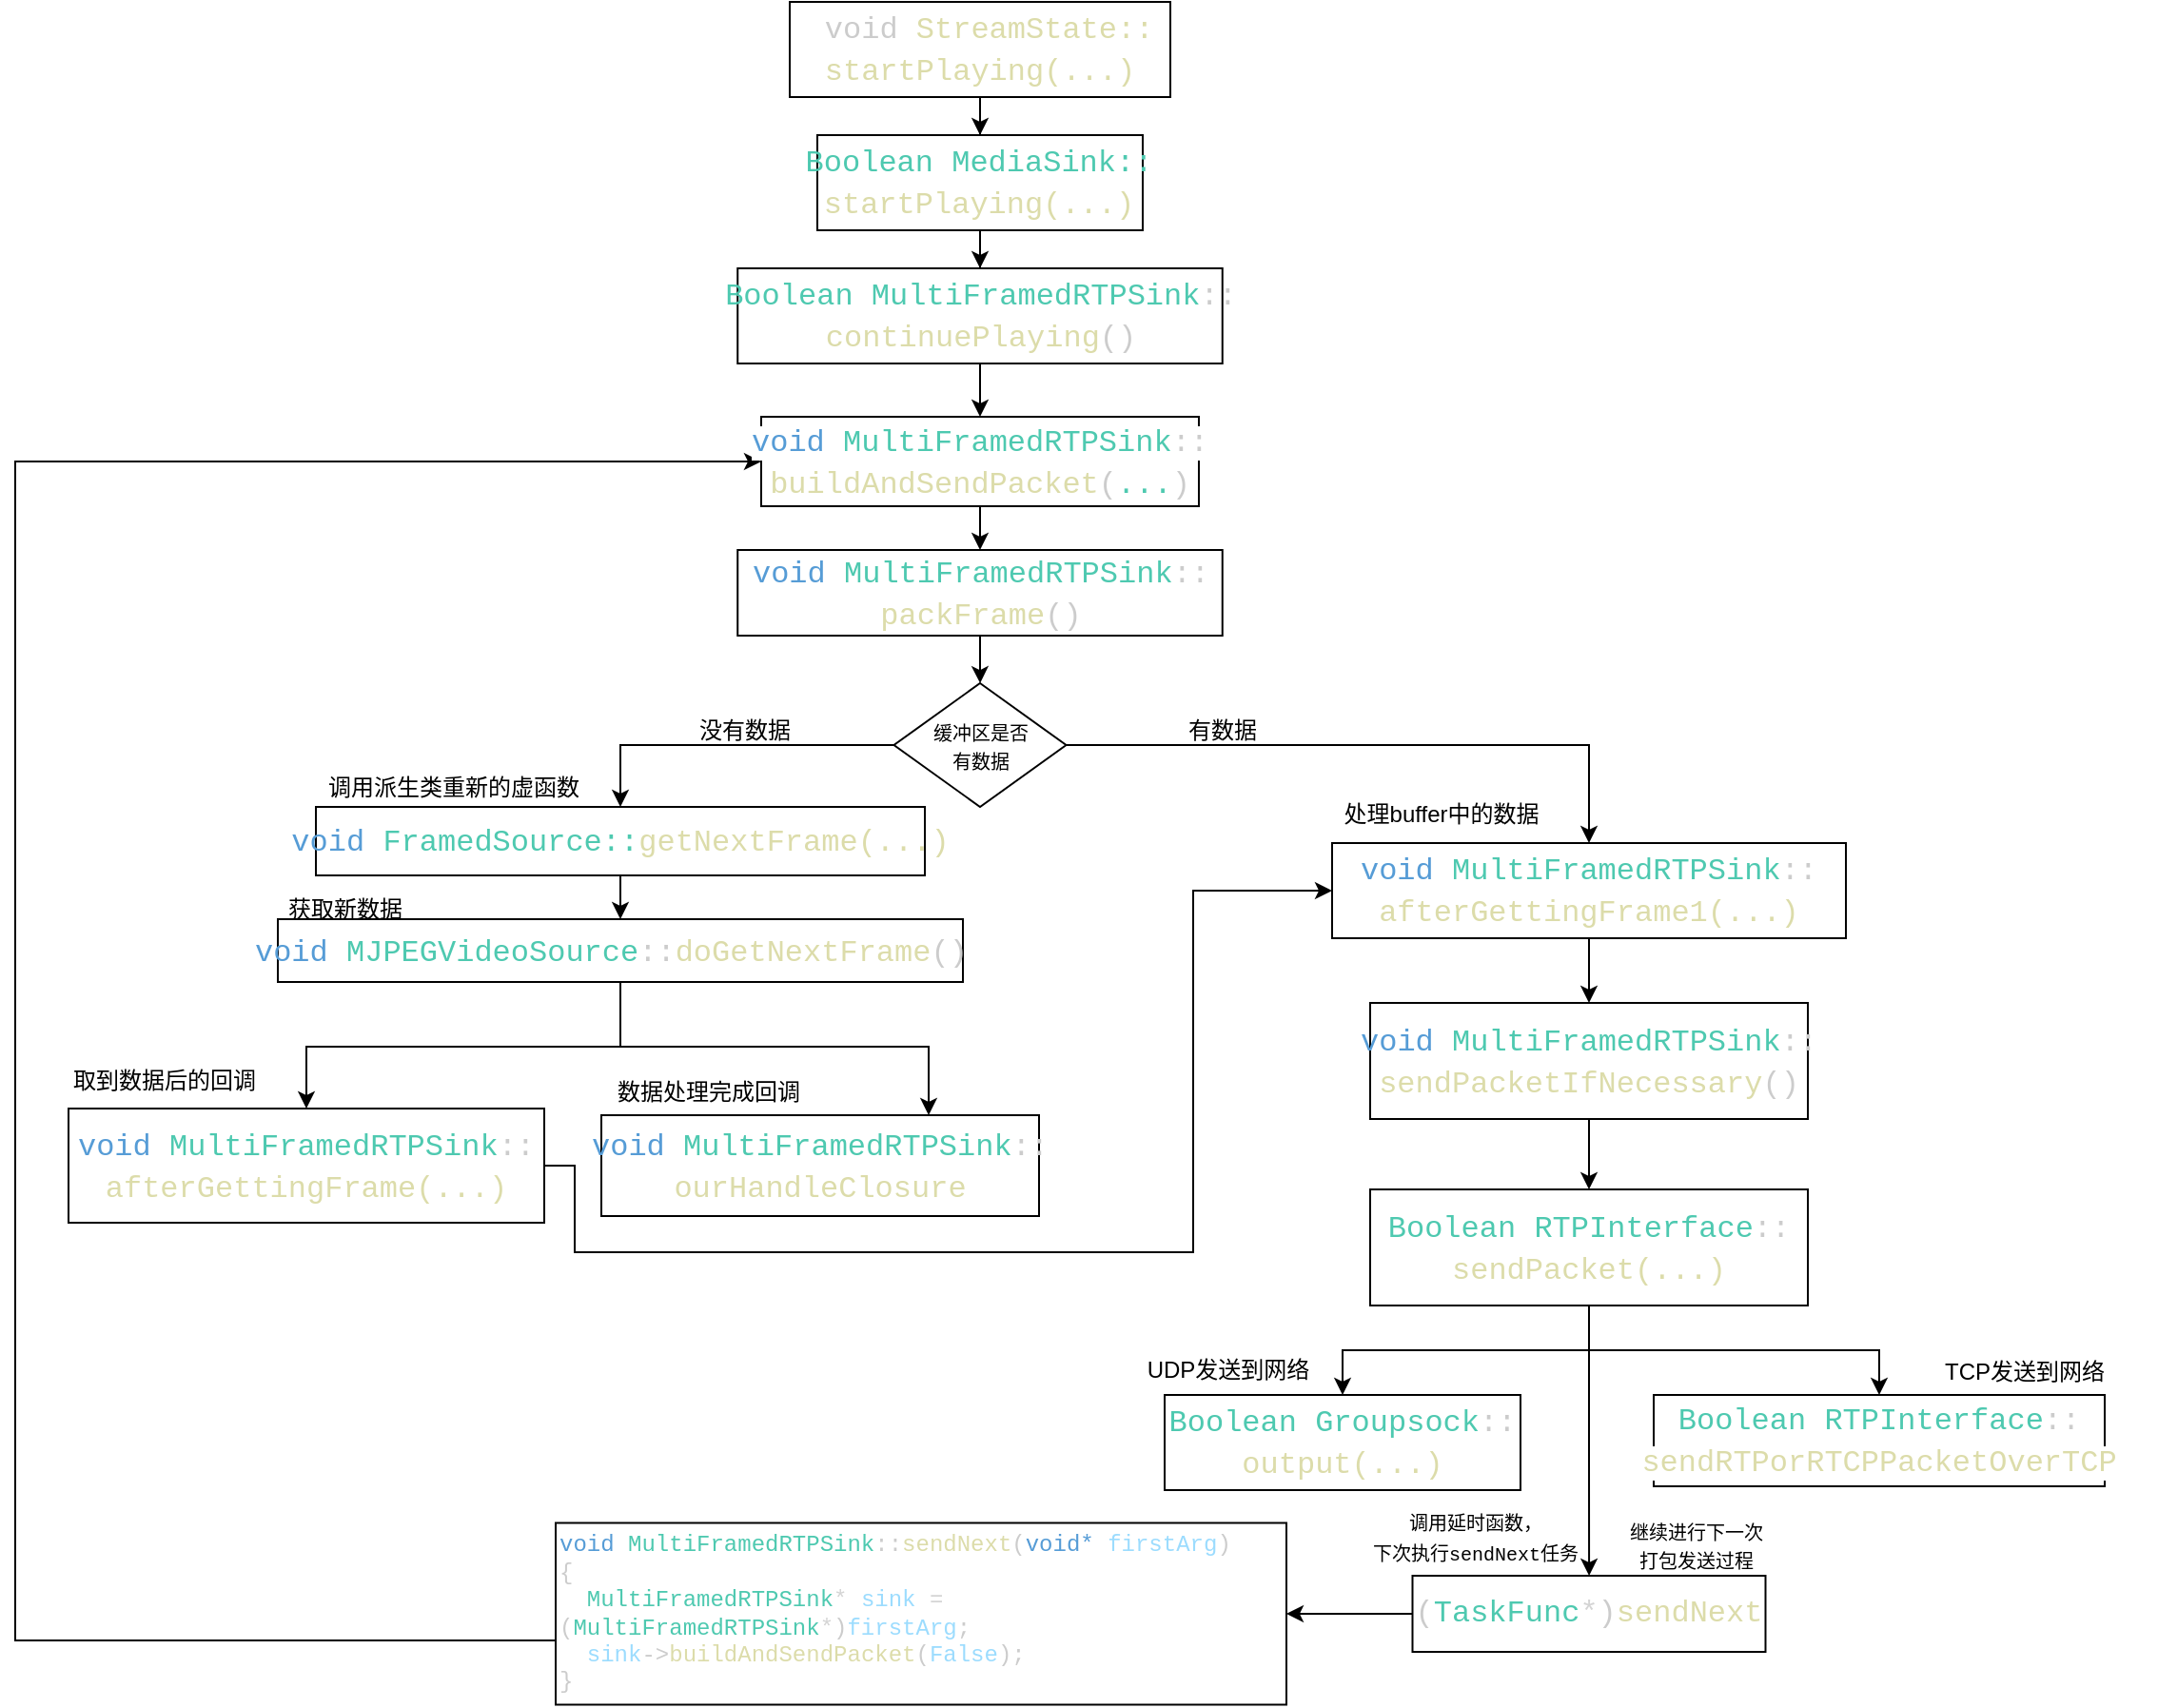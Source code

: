 <mxfile version="28.2.0">
  <diagram name="第 1 页" id="KFiWZ8A2wl7FYEHRZo6Q">
    <mxGraphModel dx="1246" dy="724" grid="0" gridSize="10" guides="1" tooltips="1" connect="1" arrows="1" fold="1" page="1" pageScale="1" pageWidth="4681" pageHeight="3300" math="0" shadow="0">
      <root>
        <mxCell id="0" />
        <mxCell id="1" parent="0" />
        <mxCell id="nNUtpC2Gx8rz_OZG7ZDS-3" value="" style="edgeStyle=orthogonalEdgeStyle;rounded=0;orthogonalLoop=1;jettySize=auto;html=1;" edge="1" parent="1" source="nNUtpC2Gx8rz_OZG7ZDS-1" target="nNUtpC2Gx8rz_OZG7ZDS-2">
          <mxGeometry relative="1" as="geometry" />
        </mxCell>
        <mxCell id="nNUtpC2Gx8rz_OZG7ZDS-1" value="&lt;div style=&quot;color: rgb(204, 204, 204); font-family: Consolas, &amp;quot;Courier New&amp;quot;, monospace; font-size: 16px; line-height: 22px; white-space: pre;&quot;&gt;&lt;div style=&quot;&quot;&gt;&lt;span&gt;&amp;nbsp;void &lt;span style=&quot;color: rgb(220, 220, 170);&quot;&gt;StreamState::&lt;/span&gt;&lt;/span&gt;&lt;/div&gt;&lt;div style=&quot;&quot;&gt;&lt;span&gt;&lt;span style=&quot;color: rgb(220, 220, 170);&quot;&gt;startPlaying(...)&lt;/span&gt;&lt;/span&gt;&lt;/div&gt;&lt;/div&gt;" style="rounded=0;whiteSpace=wrap;html=1;fillColor=none;" vertex="1" parent="1">
          <mxGeometry x="696" y="161" width="200" height="50" as="geometry" />
        </mxCell>
        <mxCell id="nNUtpC2Gx8rz_OZG7ZDS-5" value="" style="edgeStyle=orthogonalEdgeStyle;rounded=0;orthogonalLoop=1;jettySize=auto;html=1;" edge="1" parent="1" source="nNUtpC2Gx8rz_OZG7ZDS-2" target="nNUtpC2Gx8rz_OZG7ZDS-4">
          <mxGeometry relative="1" as="geometry" />
        </mxCell>
        <mxCell id="nNUtpC2Gx8rz_OZG7ZDS-2" value="&lt;div style=&quot;color: rgb(204, 204, 204); font-family: Consolas, &amp;quot;Courier New&amp;quot;, monospace; font-size: 16px; line-height: 22px; white-space: pre;&quot;&gt;&lt;span&gt;&lt;span style=&quot;color: rgb(78, 201, 176);&quot;&gt;Boolean &lt;/span&gt;&lt;span style=&quot;color: rgb(78, 201, 176);&quot;&gt;MediaSink::&lt;/span&gt;&lt;/span&gt;&lt;/div&gt;&lt;div style=&quot;color: rgb(204, 204, 204); font-family: Consolas, &amp;quot;Courier New&amp;quot;, monospace; font-size: 16px; line-height: 22px; white-space: pre;&quot;&gt;&lt;span&gt;&lt;span style=&quot;color: rgb(220, 220, 170);&quot;&gt;startPlaying(...)&lt;/span&gt;&lt;/span&gt;&lt;/div&gt;" style="whiteSpace=wrap;html=1;fillColor=none;rounded=0;" vertex="1" parent="1">
          <mxGeometry x="710.49" y="231" width="171" height="50" as="geometry" />
        </mxCell>
        <mxCell id="nNUtpC2Gx8rz_OZG7ZDS-77" value="" style="edgeStyle=orthogonalEdgeStyle;rounded=0;orthogonalLoop=1;jettySize=auto;html=1;" edge="1" parent="1" source="nNUtpC2Gx8rz_OZG7ZDS-4" target="nNUtpC2Gx8rz_OZG7ZDS-76">
          <mxGeometry relative="1" as="geometry" />
        </mxCell>
        <mxCell id="nNUtpC2Gx8rz_OZG7ZDS-4" value="&lt;div style=&quot;color: rgb(204, 204, 204); font-family: Consolas, &amp;quot;Courier New&amp;quot;, monospace; font-size: 16px; line-height: 22px; white-space: pre;&quot;&gt;&lt;div style=&quot;line-height: 22px;&quot;&gt;&lt;span&gt;&lt;span style=&quot;color: rgb(78, 201, 176);&quot;&gt;Boolean&lt;/span&gt; &lt;span style=&quot;color: rgb(78, 201, 176);&quot;&gt;MultiFramedRTPSink&lt;/span&gt;::&lt;/span&gt;&lt;/div&gt;&lt;div style=&quot;line-height: 22px;&quot;&gt;&lt;span&gt;&lt;span style=&quot;color: rgb(220, 220, 170);&quot;&gt;continuePlaying&lt;/span&gt;()&lt;/span&gt;&lt;/div&gt;&lt;/div&gt;" style="whiteSpace=wrap;html=1;fillColor=none;rounded=0;" vertex="1" parent="1">
          <mxGeometry x="668.62" y="301" width="254.75" height="50" as="geometry" />
        </mxCell>
        <mxCell id="nNUtpC2Gx8rz_OZG7ZDS-16" value="" style="edgeStyle=orthogonalEdgeStyle;rounded=0;orthogonalLoop=1;jettySize=auto;html=1;" edge="1" parent="1" source="nNUtpC2Gx8rz_OZG7ZDS-6" target="nNUtpC2Gx8rz_OZG7ZDS-15">
          <mxGeometry relative="1" as="geometry" />
        </mxCell>
        <mxCell id="nNUtpC2Gx8rz_OZG7ZDS-6" value="&lt;div style=&quot;color: rgb(204, 204, 204); font-family: Consolas, &amp;quot;Courier New&amp;quot;, monospace; font-size: 16px; line-height: 22px; white-space: pre;&quot;&gt;&lt;div style=&quot;line-height: 22px;&quot;&gt;&lt;div style=&quot;line-height: 22px;&quot;&gt;&lt;span&gt;&lt;span style=&quot;color: rgb(86, 156, 214);&quot;&gt;void&lt;/span&gt; &lt;span style=&quot;color: rgb(78, 201, 176);&quot;&gt;MultiFramedRTPSink&lt;/span&gt;::&lt;/span&gt;&lt;/div&gt;&lt;div style=&quot;line-height: 22px;&quot;&gt;&lt;span&gt;&lt;span style=&quot;color: rgb(220, 220, 170);&quot;&gt;packFrame&lt;/span&gt;()&lt;/span&gt;&lt;/div&gt;&lt;/div&gt;&lt;/div&gt;" style="whiteSpace=wrap;html=1;fillColor=none;rounded=0;" vertex="1" parent="1">
          <mxGeometry x="668.62" y="449" width="254.75" height="45" as="geometry" />
        </mxCell>
        <mxCell id="nNUtpC2Gx8rz_OZG7ZDS-22" style="edgeStyle=orthogonalEdgeStyle;rounded=0;orthogonalLoop=1;jettySize=auto;html=1;" edge="1" parent="1" source="nNUtpC2Gx8rz_OZG7ZDS-15" target="nNUtpC2Gx8rz_OZG7ZDS-21">
          <mxGeometry relative="1" as="geometry" />
        </mxCell>
        <mxCell id="nNUtpC2Gx8rz_OZG7ZDS-47" style="edgeStyle=orthogonalEdgeStyle;rounded=0;orthogonalLoop=1;jettySize=auto;html=1;entryX=0.5;entryY=0;entryDx=0;entryDy=0;" edge="1" parent="1" source="nNUtpC2Gx8rz_OZG7ZDS-15" target="nNUtpC2Gx8rz_OZG7ZDS-18">
          <mxGeometry relative="1" as="geometry">
            <Array as="points">
              <mxPoint x="607" y="552" />
            </Array>
          </mxGeometry>
        </mxCell>
        <mxCell id="nNUtpC2Gx8rz_OZG7ZDS-15" value="&lt;font style=&quot;font-size: 10px;&quot;&gt;缓冲区是否&lt;/font&gt;&lt;div&gt;&lt;font style=&quot;font-size: 10px;&quot;&gt;有数据&lt;/font&gt;&lt;/div&gt;" style="rhombus;whiteSpace=wrap;html=1;fillColor=none;rounded=0;" vertex="1" parent="1">
          <mxGeometry x="750.75" y="519" width="90.5" height="65" as="geometry" />
        </mxCell>
        <mxCell id="nNUtpC2Gx8rz_OZG7ZDS-29" value="" style="edgeStyle=orthogonalEdgeStyle;rounded=0;orthogonalLoop=1;jettySize=auto;html=1;" edge="1" parent="1" source="nNUtpC2Gx8rz_OZG7ZDS-18" target="nNUtpC2Gx8rz_OZG7ZDS-28">
          <mxGeometry relative="1" as="geometry" />
        </mxCell>
        <mxCell id="nNUtpC2Gx8rz_OZG7ZDS-18" value="&lt;div style=&quot;color: rgb(204, 204, 204); font-family: Consolas, &amp;quot;Courier New&amp;quot;, monospace; font-size: 16px; line-height: 22px; white-space: pre;&quot;&gt;&lt;span&gt;&lt;span style=&quot;color: rgb(86, 156, 214);&quot;&gt;void&lt;/span&gt; &lt;span style=&quot;color: rgb(78, 201, 176);&quot;&gt;FramedSource::&lt;/span&gt;&lt;span style=&quot;color: rgb(220, 220, 170);&quot;&gt;getNextFrame(...)&lt;/span&gt;&lt;/span&gt;&lt;/div&gt;" style="rounded=0;html=1;fillColor=none;whiteSpace=wrap;" vertex="1" parent="1">
          <mxGeometry x="447" y="584" width="320" height="36" as="geometry" />
        </mxCell>
        <mxCell id="nNUtpC2Gx8rz_OZG7ZDS-53" value="" style="edgeStyle=orthogonalEdgeStyle;rounded=0;orthogonalLoop=1;jettySize=auto;html=1;" edge="1" parent="1" source="nNUtpC2Gx8rz_OZG7ZDS-21" target="nNUtpC2Gx8rz_OZG7ZDS-52">
          <mxGeometry relative="1" as="geometry" />
        </mxCell>
        <mxCell id="nNUtpC2Gx8rz_OZG7ZDS-21" value="&lt;div style=&quot;color: rgb(204, 204, 204); font-family: Consolas, &amp;quot;Courier New&amp;quot;, monospace; font-size: 16px; line-height: 22px; white-space: pre;&quot;&gt;&lt;div style=&quot;&quot;&gt;&lt;span&gt;&lt;span style=&quot;color: rgb(86, 156, 214);&quot;&gt;void&lt;/span&gt; &lt;span style=&quot;color: rgb(78, 201, 176);&quot;&gt;MultiFramedRTPSink&lt;/span&gt;&lt;/span&gt;&lt;span style=&quot;color: light-dark(rgb(204, 204, 204), rgb(62, 62, 62)); background-color: transparent;&quot;&gt;::&lt;/span&gt;&lt;/div&gt;&lt;div style=&quot;&quot;&gt;&lt;span style=&quot;background-color: transparent; color: rgb(220, 220, 170);&quot;&gt;afterGettingFrame1(...)&lt;/span&gt;&lt;/div&gt;&lt;/div&gt;" style="rounded=0;whiteSpace=wrap;html=1;fillColor=none;" vertex="1" parent="1">
          <mxGeometry x="981" y="603" width="270" height="50" as="geometry" />
        </mxCell>
        <mxCell id="nNUtpC2Gx8rz_OZG7ZDS-23" value="有数据" style="text;html=1;align=center;verticalAlign=middle;resizable=0;points=[];autosize=1;strokeColor=none;fillColor=none;" vertex="1" parent="1">
          <mxGeometry x="893" y="529" width="60" height="30" as="geometry" />
        </mxCell>
        <mxCell id="nNUtpC2Gx8rz_OZG7ZDS-26" value="获取新数据" style="text;html=1;align=center;verticalAlign=middle;resizable=0;points=[];autosize=1;strokeColor=none;fillColor=none;" vertex="1" parent="1">
          <mxGeometry x="422" y="623" width="80" height="30" as="geometry" />
        </mxCell>
        <mxCell id="nNUtpC2Gx8rz_OZG7ZDS-27" value="处理buffer中的数据" style="text;html=1;align=center;verticalAlign=middle;resizable=0;points=[];autosize=1;strokeColor=none;fillColor=none;" vertex="1" parent="1">
          <mxGeometry x="973" y="573" width="130" height="30" as="geometry" />
        </mxCell>
        <mxCell id="nNUtpC2Gx8rz_OZG7ZDS-49" style="edgeStyle=orthogonalEdgeStyle;rounded=0;orthogonalLoop=1;jettySize=auto;html=1;entryX=0.5;entryY=0;entryDx=0;entryDy=0;" edge="1" parent="1" source="nNUtpC2Gx8rz_OZG7ZDS-28" target="nNUtpC2Gx8rz_OZG7ZDS-33">
          <mxGeometry relative="1" as="geometry">
            <Array as="points">
              <mxPoint x="607" y="710" />
              <mxPoint x="442" y="710" />
            </Array>
          </mxGeometry>
        </mxCell>
        <mxCell id="nNUtpC2Gx8rz_OZG7ZDS-51" style="edgeStyle=orthogonalEdgeStyle;rounded=0;orthogonalLoop=1;jettySize=auto;html=1;entryX=0.75;entryY=0;entryDx=0;entryDy=0;" edge="1" parent="1" source="nNUtpC2Gx8rz_OZG7ZDS-28" target="nNUtpC2Gx8rz_OZG7ZDS-36">
          <mxGeometry relative="1" as="geometry">
            <Array as="points">
              <mxPoint x="607" y="710" />
              <mxPoint x="769" y="710" />
              <mxPoint x="769" y="746" />
            </Array>
          </mxGeometry>
        </mxCell>
        <mxCell id="nNUtpC2Gx8rz_OZG7ZDS-28" value="&lt;div style=&quot;color: rgb(204, 204, 204); font-family: Consolas, &amp;quot;Courier New&amp;quot;, monospace; font-size: 16px; line-height: 22px; white-space: pre;&quot;&gt;&lt;span&gt;&lt;span style=&quot;color: rgb(86, 156, 214);&quot;&gt;void&lt;/span&gt; &lt;span style=&quot;color: rgb(78, 201, 176);&quot;&gt;MJPEGVideoSource&lt;/span&gt;::&lt;span style=&quot;color: rgb(220, 220, 170);&quot;&gt;doGetNextFrame&lt;/span&gt;() &lt;/span&gt;&lt;/div&gt;" style="whiteSpace=wrap;html=1;fillColor=none;rounded=0;" vertex="1" parent="1">
          <mxGeometry x="427" y="643" width="360" height="33" as="geometry" />
        </mxCell>
        <mxCell id="nNUtpC2Gx8rz_OZG7ZDS-30" value="调用派生类重新的虚函数" style="text;html=1;align=center;verticalAlign=middle;resizable=0;points=[];autosize=1;strokeColor=none;fillColor=none;" vertex="1" parent="1">
          <mxGeometry x="439" y="559" width="160" height="30" as="geometry" />
        </mxCell>
        <mxCell id="nNUtpC2Gx8rz_OZG7ZDS-50" style="edgeStyle=orthogonalEdgeStyle;rounded=0;orthogonalLoop=1;jettySize=auto;html=1;entryX=0;entryY=0.5;entryDx=0;entryDy=0;verticalAlign=bottom;" edge="1" parent="1" source="nNUtpC2Gx8rz_OZG7ZDS-33" target="nNUtpC2Gx8rz_OZG7ZDS-21">
          <mxGeometry relative="1" as="geometry">
            <Array as="points">
              <mxPoint x="583" y="772" />
              <mxPoint x="583" y="818" />
              <mxPoint x="908" y="818" />
              <mxPoint x="908" y="628" />
            </Array>
          </mxGeometry>
        </mxCell>
        <mxCell id="nNUtpC2Gx8rz_OZG7ZDS-33" value="&lt;div style=&quot;color: rgb(204, 204, 204); font-family: Consolas, &amp;quot;Courier New&amp;quot;, monospace; font-size: 16px; line-height: 22px; white-space: pre;&quot;&gt;&lt;div style=&quot;&quot;&gt;&lt;span&gt;&lt;span style=&quot;color: rgb(86, 156, 214);&quot;&gt;void&lt;/span&gt; &lt;span style=&quot;color: rgb(78, 201, 176);&quot;&gt;MultiFramedRTPSink&lt;/span&gt;&lt;/span&gt;&lt;span style=&quot;color: light-dark(rgb(204, 204, 204), rgb(62, 62, 62)); background-color: transparent;&quot;&gt;::&lt;/span&gt;&lt;/div&gt;&lt;div style=&quot;&quot;&gt;&lt;span style=&quot;background-color: transparent; color: rgb(220, 220, 170);&quot;&gt;afterGettingFrame(...)&lt;/span&gt;&lt;/div&gt;&lt;/div&gt;" style="whiteSpace=wrap;html=1;fillColor=none;rounded=0;" vertex="1" parent="1">
          <mxGeometry x="317" y="742.5" width="250" height="60" as="geometry" />
        </mxCell>
        <mxCell id="nNUtpC2Gx8rz_OZG7ZDS-35" value="取到数据后的回调" style="text;html=1;align=center;verticalAlign=middle;resizable=0;points=[];autosize=1;strokeColor=none;fillColor=none;" vertex="1" parent="1">
          <mxGeometry x="307" y="712.5" width="120" height="30" as="geometry" />
        </mxCell>
        <mxCell id="nNUtpC2Gx8rz_OZG7ZDS-36" value="&lt;div style=&quot;font-family: Consolas, &amp;quot;Courier New&amp;quot;, monospace; font-size: 16px; line-height: 22px; white-space: pre; color: rgb(204, 204, 204);&quot;&gt;&lt;div style=&quot;color: light-dark(rgb(204, 204, 204), rgb(62, 62, 62)); line-height: 22px;&quot;&gt;&lt;span&gt;&lt;span style=&quot;color: rgb(86, 156, 214);&quot;&gt;void&lt;/span&gt; &lt;span style=&quot;color: rgb(78, 201, 176);&quot;&gt;MultiFramedRTPSink&lt;/span&gt;::&lt;/span&gt;&lt;/div&gt;&lt;div style=&quot;line-height: 22px;&quot;&gt;&lt;span style=&quot;color: rgb(220, 220, 170);&quot;&gt;ourHandleClosure&lt;/span&gt;&lt;/div&gt;&lt;/div&gt;" style="whiteSpace=wrap;html=1;" vertex="1" parent="1">
          <mxGeometry x="597" y="746" width="230" height="53" as="geometry" />
        </mxCell>
        <mxCell id="nNUtpC2Gx8rz_OZG7ZDS-42" value="数据处理完成回调" style="text;html=1;align=center;verticalAlign=middle;resizable=0;points=[];autosize=1;strokeColor=none;fillColor=none;" vertex="1" parent="1">
          <mxGeometry x="593" y="719" width="120" height="30" as="geometry" />
        </mxCell>
        <mxCell id="nNUtpC2Gx8rz_OZG7ZDS-19" value="没有数据" style="text;html=1;align=center;verticalAlign=middle;resizable=0;points=[];autosize=1;strokeColor=none;fillColor=none;" vertex="1" parent="1">
          <mxGeometry x="637" y="529" width="70" height="30" as="geometry" />
        </mxCell>
        <mxCell id="nNUtpC2Gx8rz_OZG7ZDS-57" value="" style="edgeStyle=orthogonalEdgeStyle;rounded=0;orthogonalLoop=1;jettySize=auto;html=1;" edge="1" parent="1" source="nNUtpC2Gx8rz_OZG7ZDS-52" target="nNUtpC2Gx8rz_OZG7ZDS-56">
          <mxGeometry relative="1" as="geometry" />
        </mxCell>
        <mxCell id="nNUtpC2Gx8rz_OZG7ZDS-52" value="&lt;div style=&quot;color: rgb(204, 204, 204); font-family: Consolas, &amp;quot;Courier New&amp;quot;, monospace; font-size: 16px; line-height: 22px; white-space: pre;&quot;&gt;&lt;span&gt;&lt;span style=&quot;color: rgb(86, 156, 214);&quot;&gt;void&lt;/span&gt; &lt;span style=&quot;color: rgb(78, 201, 176);&quot;&gt;MultiFramedRTPSink&lt;/span&gt;::&lt;/span&gt;&lt;/div&gt;&lt;div style=&quot;color: rgb(204, 204, 204); font-family: Consolas, &amp;quot;Courier New&amp;quot;, monospace; font-size: 16px; line-height: 22px; white-space: pre;&quot;&gt;&lt;span&gt;&lt;span style=&quot;color: rgb(220, 220, 170);&quot;&gt;sendPacketIfNecessary&lt;/span&gt;()&lt;/span&gt;&lt;/div&gt;" style="whiteSpace=wrap;html=1;fillColor=none;rounded=0;" vertex="1" parent="1">
          <mxGeometry x="1001" y="687" width="230" height="61" as="geometry" />
        </mxCell>
        <mxCell id="nNUtpC2Gx8rz_OZG7ZDS-66" style="edgeStyle=orthogonalEdgeStyle;rounded=0;orthogonalLoop=1;jettySize=auto;html=1;" edge="1" parent="1" source="nNUtpC2Gx8rz_OZG7ZDS-56" target="nNUtpC2Gx8rz_OZG7ZDS-65">
          <mxGeometry relative="1" as="geometry" />
        </mxCell>
        <mxCell id="nNUtpC2Gx8rz_OZG7ZDS-69" style="edgeStyle=orthogonalEdgeStyle;rounded=0;orthogonalLoop=1;jettySize=auto;html=1;entryX=0.5;entryY=0;entryDx=0;entryDy=0;" edge="1" parent="1" source="nNUtpC2Gx8rz_OZG7ZDS-56" target="nNUtpC2Gx8rz_OZG7ZDS-60">
          <mxGeometry relative="1" as="geometry" />
        </mxCell>
        <mxCell id="nNUtpC2Gx8rz_OZG7ZDS-70" style="edgeStyle=orthogonalEdgeStyle;rounded=0;orthogonalLoop=1;jettySize=auto;html=1;entryX=0.5;entryY=0;entryDx=0;entryDy=0;" edge="1" parent="1" source="nNUtpC2Gx8rz_OZG7ZDS-56" target="nNUtpC2Gx8rz_OZG7ZDS-58">
          <mxGeometry relative="1" as="geometry" />
        </mxCell>
        <mxCell id="nNUtpC2Gx8rz_OZG7ZDS-56" value="&lt;div style=&quot;color: rgb(204, 204, 204); font-family: Consolas, &amp;quot;Courier New&amp;quot;, monospace; font-size: 16px; line-height: 22px; white-space: pre;&quot;&gt;&lt;div style=&quot;line-height: 22px;&quot;&gt;&lt;span&gt;&lt;span style=&quot;color: rgb(78, 201, 176);&quot;&gt;Boolean&lt;/span&gt; &lt;span style=&quot;color: rgb(78, 201, 176);&quot;&gt;RTPInterface&lt;/span&gt;::&lt;/span&gt;&lt;/div&gt;&lt;div style=&quot;line-height: 22px;&quot;&gt;&lt;span&gt;&lt;span style=&quot;color: rgb(220, 220, 170);&quot;&gt;sendPacket(...)&lt;/span&gt;&lt;/span&gt;&lt;/div&gt;&lt;/div&gt;" style="whiteSpace=wrap;html=1;fillColor=none;rounded=0;" vertex="1" parent="1">
          <mxGeometry x="1001" y="785" width="230" height="61" as="geometry" />
        </mxCell>
        <mxCell id="nNUtpC2Gx8rz_OZG7ZDS-58" value="&lt;div style=&quot;color: rgb(204, 204, 204); font-family: Consolas, &amp;quot;Courier New&amp;quot;, monospace; font-size: 16px; line-height: 22px; white-space: pre;&quot;&gt;&lt;div style=&quot;line-height: 22px;&quot;&gt;&lt;div style=&quot;line-height: 22px;&quot;&gt;&lt;span style=&quot;background-color: light-dark(#ffffff, var(--ge-dark-color, #121212));&quot;&gt;&lt;span style=&quot;color: rgb(78, 201, 176);&quot;&gt;Boolean&lt;/span&gt; &lt;span style=&quot;color: rgb(78, 201, 176);&quot;&gt;RTPInterface&lt;/span&gt;::&lt;/span&gt;&lt;/div&gt;&lt;div style=&quot;line-height: 22px;&quot;&gt;&lt;span style=&quot;color: rgb(220, 220, 170); background-color: light-dark(#ffffff, var(--ge-dark-color, #121212));&quot;&gt;sendRTPorRTCPPacketOverTCP&lt;/span&gt;&lt;/div&gt;&lt;/div&gt;&lt;/div&gt;" style="whiteSpace=wrap;html=1;fillColor=none;rounded=0;" vertex="1" parent="1">
          <mxGeometry x="1150" y="893" width="237" height="48" as="geometry" />
        </mxCell>
        <mxCell id="nNUtpC2Gx8rz_OZG7ZDS-60" value="&lt;div style=&quot;color: rgb(204, 204, 204); font-family: Consolas, &amp;quot;Courier New&amp;quot;, monospace; font-size: 16px; line-height: 22px; white-space: pre;&quot;&gt;&lt;div style=&quot;line-height: 22px;&quot;&gt;&lt;div style=&quot;line-height: 22px;&quot;&gt;&lt;span&gt;&lt;span style=&quot;color: rgb(78, 201, 176);&quot;&gt;Boolean&lt;/span&gt; &lt;span style=&quot;color: rgb(78, 201, 176);&quot;&gt;Groupsock&lt;/span&gt;::&lt;/span&gt;&lt;/div&gt;&lt;div style=&quot;line-height: 22px;&quot;&gt;&lt;span&gt;&lt;span style=&quot;color: rgb(220, 220, 170);&quot;&gt;output(...)&lt;/span&gt;&lt;/span&gt;&lt;/div&gt;&lt;/div&gt;&lt;/div&gt;" style="whiteSpace=wrap;html=1;fillColor=none;rounded=0;" vertex="1" parent="1">
          <mxGeometry x="893" y="893" width="187" height="50" as="geometry" />
        </mxCell>
        <mxCell id="nNUtpC2Gx8rz_OZG7ZDS-74" style="edgeStyle=orthogonalEdgeStyle;rounded=0;orthogonalLoop=1;jettySize=auto;html=1;entryX=1;entryY=0.5;entryDx=0;entryDy=0;" edge="1" parent="1" source="nNUtpC2Gx8rz_OZG7ZDS-65" target="nNUtpC2Gx8rz_OZG7ZDS-73">
          <mxGeometry relative="1" as="geometry" />
        </mxCell>
        <mxCell id="nNUtpC2Gx8rz_OZG7ZDS-65" value="&lt;span&gt;&lt;span style=&quot;color: rgb(204, 204, 204); font-family: Consolas, &amp;quot;Courier New&amp;quot;, monospace; font-size: 16px; text-align: left; white-space: pre;&quot;&gt;(&lt;/span&gt;&lt;span style=&quot;font-family: Consolas, &amp;quot;Courier New&amp;quot;, monospace; font-size: 16px; text-align: left; white-space: pre; color: rgb(78, 201, 176);&quot;&gt;TaskFunc&lt;/span&gt;&lt;span style=&quot;font-family: Consolas, &amp;quot;Courier New&amp;quot;, monospace; font-size: 16px; text-align: left; white-space: pre; color: rgb(212, 212, 212);&quot;&gt;*&lt;/span&gt;&lt;span style=&quot;color: rgb(204, 204, 204); font-family: Consolas, &amp;quot;Courier New&amp;quot;, monospace; font-size: 16px; text-align: left; white-space: pre;&quot;&gt;)&lt;/span&gt;&lt;span style=&quot;font-family: Consolas, &amp;quot;Courier New&amp;quot;, monospace; font-size: 16px; text-align: left; white-space: pre; color: rgb(220, 220, 170);&quot;&gt;sendNext&lt;/span&gt;&lt;/span&gt;" style="whiteSpace=wrap;html=1;" vertex="1" parent="1">
          <mxGeometry x="1023.25" y="988" width="185.5" height="40" as="geometry" />
        </mxCell>
        <mxCell id="nNUtpC2Gx8rz_OZG7ZDS-68" value="&lt;span style=&quot;font-family: Consolas, &amp;quot;Courier New&amp;quot;, monospace; text-align: left; white-space-collapse: preserve;&quot;&gt;&lt;font style=&quot;font-size: 10px; color: rgb(0, 0, 0);&quot;&gt;调用延时函数，&lt;/font&gt;&lt;/span&gt;&lt;div&gt;&lt;span style=&quot;font-family: Consolas, &amp;quot;Courier New&amp;quot;, monospace; text-align: left; white-space-collapse: preserve;&quot;&gt;&lt;font style=&quot;font-size: 10px; color: rgb(0, 0, 0);&quot;&gt;下次执行sendNext任务&lt;/font&gt;&lt;/span&gt;&lt;/div&gt;" style="text;html=1;align=center;verticalAlign=middle;resizable=0;points=[];autosize=1;strokeColor=none;fillColor=none;" vertex="1" parent="1">
          <mxGeometry x="995" y="947" width="122" height="41" as="geometry" />
        </mxCell>
        <mxCell id="nNUtpC2Gx8rz_OZG7ZDS-80" style="edgeStyle=orthogonalEdgeStyle;rounded=0;orthogonalLoop=1;jettySize=auto;html=1;entryX=0;entryY=0.5;entryDx=0;entryDy=0;" edge="1" parent="1" source="nNUtpC2Gx8rz_OZG7ZDS-73" target="nNUtpC2Gx8rz_OZG7ZDS-76">
          <mxGeometry relative="1" as="geometry">
            <Array as="points">
              <mxPoint x="289" y="1022" />
              <mxPoint x="289" y="403" />
            </Array>
          </mxGeometry>
        </mxCell>
        <mxCell id="nNUtpC2Gx8rz_OZG7ZDS-73" value="&lt;div style=&quot;color: rgb(204, 204, 204); font-family: Consolas, &amp;quot;Courier New&amp;quot;, monospace; white-space: pre;&quot;&gt;&lt;font&gt;&lt;span style=&quot;color: rgb(86, 156, 214);&quot;&gt;void&lt;/span&gt; &lt;span style=&quot;color: rgb(78, 201, 176);&quot;&gt;MultiFramedRTPSink&lt;/span&gt;::&lt;span style=&quot;color: rgb(220, 220, 170);&quot;&gt;sendNext&lt;/span&gt;(&lt;span style=&quot;color: rgb(86, 156, 214);&quot;&gt;void*&lt;/span&gt; &lt;span style=&quot;color: rgb(156, 220, 254);&quot;&gt;firstArg&lt;/span&gt;) &lt;/font&gt;&lt;/div&gt;&lt;div style=&quot;color: rgb(204, 204, 204); font-family: Consolas, &amp;quot;Courier New&amp;quot;, monospace; white-space: pre;&quot;&gt;&lt;font&gt;{&lt;/font&gt;&lt;/div&gt;&lt;div style=&quot;color: rgb(204, 204, 204); font-family: Consolas, &amp;quot;Courier New&amp;quot;, monospace; white-space: pre;&quot;&gt;&lt;font&gt;&amp;nbsp; &lt;span style=&quot;color: rgb(78, 201, 176);&quot;&gt;MultiFramedRTPSink&lt;/span&gt;&lt;span style=&quot;color: rgb(212, 212, 212);&quot;&gt;*&lt;/span&gt; &lt;span style=&quot;color: rgb(156, 220, 254);&quot;&gt;sink&lt;/span&gt; &lt;span style=&quot;color: rgb(212, 212, 212);&quot;&gt;=&lt;/span&gt; &lt;/font&gt;&lt;/div&gt;&lt;div style=&quot;color: rgb(204, 204, 204); font-family: Consolas, &amp;quot;Courier New&amp;quot;, monospace; white-space: pre;&quot;&gt;&lt;font&gt;(&lt;span style=&quot;color: rgb(78, 201, 176);&quot;&gt;MultiFramedRTPSink&lt;/span&gt;&lt;span style=&quot;color: rgb(212, 212, 212);&quot;&gt;*&lt;/span&gt;)&lt;span style=&quot;color: rgb(156, 220, 254);&quot;&gt;firstArg&lt;/span&gt;;&lt;/font&gt;&lt;/div&gt;&lt;div style=&quot;color: rgb(204, 204, 204); font-family: Consolas, &amp;quot;Courier New&amp;quot;, monospace; white-space: pre;&quot;&gt;&lt;font&gt;&amp;nbsp; &lt;span style=&quot;color: rgb(156, 220, 254);&quot;&gt;sink&lt;/span&gt;-&amp;gt;&lt;span style=&quot;color: rgb(220, 220, 170);&quot;&gt;buildAndSendPacket&lt;/span&gt;(&lt;span style=&quot;color: rgb(156, 220, 254);&quot;&gt;False&lt;/span&gt;);&lt;/font&gt;&lt;/div&gt;&lt;div style=&quot;color: rgb(204, 204, 204); font-family: Consolas, &amp;quot;Courier New&amp;quot;, monospace; white-space: pre;&quot;&gt;&lt;font&gt;}&lt;/font&gt;&lt;/div&gt;" style="whiteSpace=wrap;html=1;align=left;" vertex="1" parent="1">
          <mxGeometry x="573" y="960.25" width="383.99" height="95.5" as="geometry" />
        </mxCell>
        <mxCell id="nNUtpC2Gx8rz_OZG7ZDS-79" style="edgeStyle=orthogonalEdgeStyle;rounded=0;orthogonalLoop=1;jettySize=auto;html=1;entryX=0.5;entryY=0;entryDx=0;entryDy=0;" edge="1" parent="1" source="nNUtpC2Gx8rz_OZG7ZDS-76" target="nNUtpC2Gx8rz_OZG7ZDS-6">
          <mxGeometry relative="1" as="geometry" />
        </mxCell>
        <mxCell id="nNUtpC2Gx8rz_OZG7ZDS-76" value="&lt;div style=&quot;color: rgb(204, 204, 204); font-family: Consolas, &amp;quot;Courier New&amp;quot;, monospace; font-size: 16px; line-height: 22px; white-space: pre;&quot;&gt;&lt;span style=&quot;background-color: light-dark(#ffffff, var(--ge-dark-color, #121212));&quot;&gt;&lt;span style=&quot;color: rgb(86, 156, 214);&quot;&gt;void&lt;/span&gt; &lt;span style=&quot;color: rgb(78, 201, 176);&quot;&gt;MultiFramedRTPSink&lt;/span&gt;::&lt;/span&gt;&lt;/div&gt;&lt;div style=&quot;font-family: Consolas, &amp;quot;Courier New&amp;quot;, monospace; font-size: 16px; line-height: 22px; white-space: pre;&quot;&gt;&lt;span&gt;&lt;span style=&quot;color: rgb(204, 204, 204);&quot;&gt;&lt;span style=&quot;color: rgb(220, 220, 170);&quot;&gt;buildAndSendPacket&lt;/span&gt;(&lt;/span&gt;&lt;font color=&quot;#4ec9b0&quot;&gt;...&lt;/font&gt;&lt;font color=&quot;#cccccc&quot;&gt;)&lt;/font&gt;&lt;/span&gt;&lt;/div&gt;" style="whiteSpace=wrap;html=1;fillColor=none;" vertex="1" parent="1">
          <mxGeometry x="680.99" y="379" width="230" height="47" as="geometry" />
        </mxCell>
        <mxCell id="nNUtpC2Gx8rz_OZG7ZDS-81" value="UDP发送到网络" style="text;html=1;align=center;verticalAlign=middle;resizable=0;points=[];autosize=1;strokeColor=none;fillColor=none;" vertex="1" parent="1">
          <mxGeometry x="874" y="867" width="103" height="26" as="geometry" />
        </mxCell>
        <mxCell id="nNUtpC2Gx8rz_OZG7ZDS-82" value="&lt;span style=&quot;color: rgb(0, 0, 0); font-family: Helvetica; font-size: 12px; font-style: normal; font-variant-ligatures: normal; font-variant-caps: normal; font-weight: 400; letter-spacing: normal; orphans: 2; text-align: center; text-indent: 0px; text-transform: none; widows: 2; word-spacing: 0px; -webkit-text-stroke-width: 0px; white-space: nowrap; text-decoration-thickness: initial; text-decoration-style: initial; text-decoration-color: initial; float: none; display: inline !important;&quot;&gt;TCP发送到网络&lt;/span&gt;" style="text;whiteSpace=wrap;html=1;" vertex="1" parent="1">
          <mxGeometry x="1300.998" y="867.002" width="113" height="36" as="geometry" />
        </mxCell>
        <mxCell id="nNUtpC2Gx8rz_OZG7ZDS-83" value="&lt;font style=&quot;font-size: 10px;&quot;&gt;继续进行下一次&lt;/font&gt;&lt;div&gt;&lt;font style=&quot;font-size: 10px;&quot;&gt;打包发送过程&lt;/font&gt;&lt;/div&gt;" style="text;html=1;align=center;verticalAlign=middle;resizable=0;points=[];autosize=1;strokeColor=none;fillColor=none;" vertex="1" parent="1">
          <mxGeometry x="1128" y="951" width="88" height="41" as="geometry" />
        </mxCell>
      </root>
    </mxGraphModel>
  </diagram>
</mxfile>
